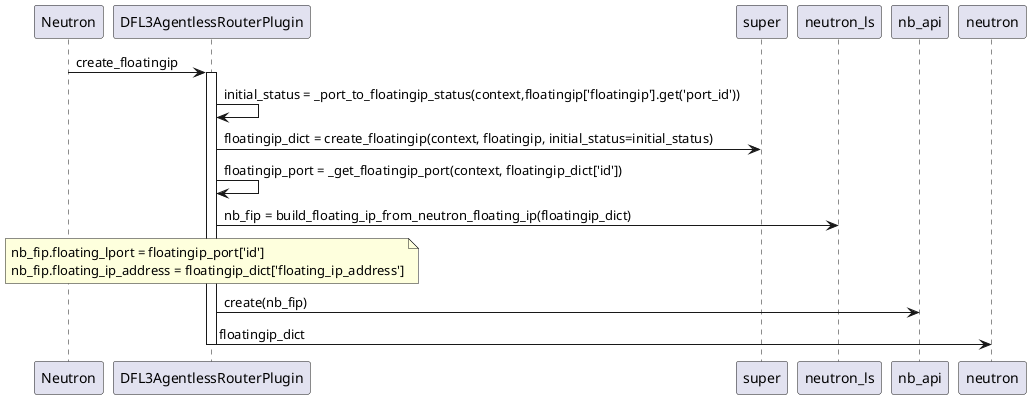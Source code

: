 @startuml create floatingip
Neutron->DFL3AgentlessRouterPlugin:create_floatingip
activate DFL3AgentlessRouterPlugin
DFL3AgentlessRouterPlugin->DFL3AgentlessRouterPlugin:initial_status = _port_to_floatingip_status(context,floatingip['floatingip'].get('port_id'))
DFL3AgentlessRouterPlugin->super:floatingip_dict = create_floatingip(context, floatingip, initial_status=initial_status)

DFL3AgentlessRouterPlugin->DFL3AgentlessRouterPlugin:floatingip_port = _get_floatingip_port(context, floatingip_dict['id'])

DFL3AgentlessRouterPlugin->neutron_ls:nb_fip = build_floating_ip_from_neutron_floating_ip(floatingip_dict)
note over DFL3AgentlessRouterPlugin
nb_fip.floating_lport = floatingip_port['id']
nb_fip.floating_ip_address = floatingip_dict['floating_ip_address']
end note
DFL3AgentlessRouterPlugin->nb_api:create(nb_fip)
DFL3AgentlessRouterPlugin->neutron:floatingip_dict
deactivate
@enduml